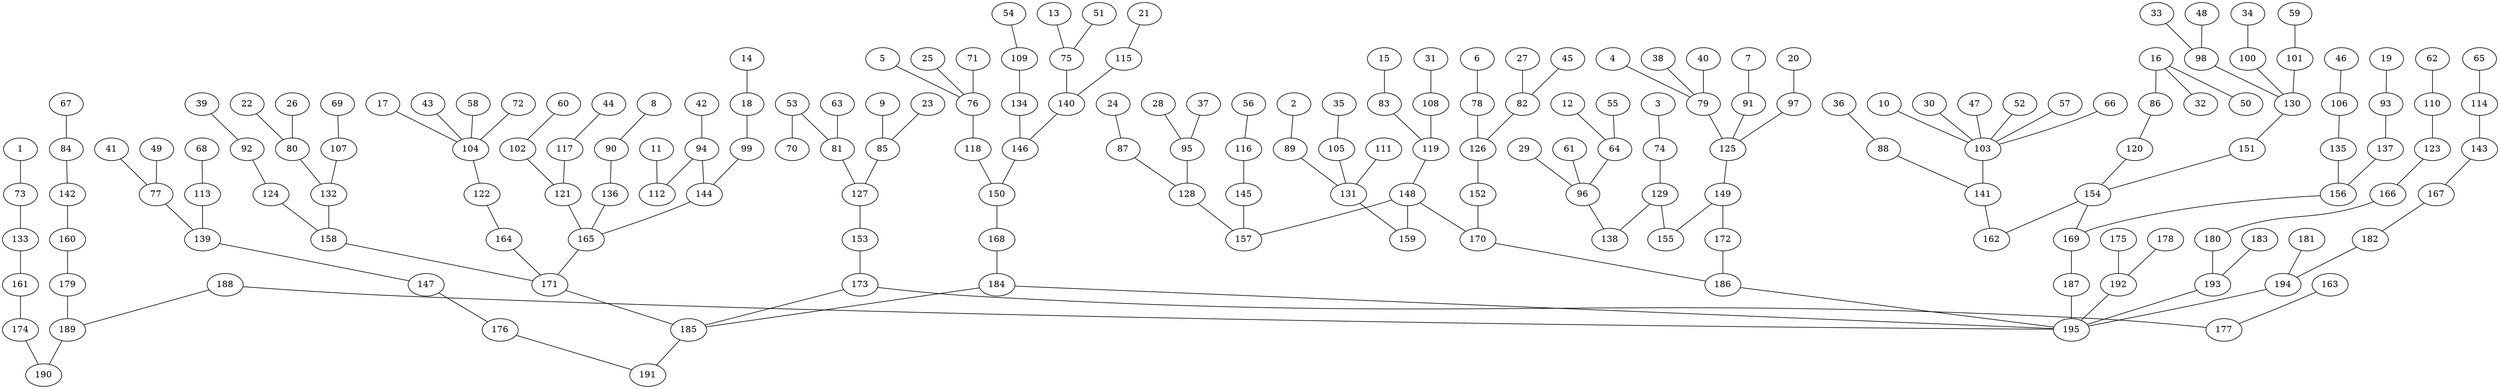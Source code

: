 graph G {
1;
2;
3;
4;
5;
6;
7;
8;
9;
10;
11;
12;
13;
14;
15;
16;
17;
18;
19;
20;
21;
22;
23;
24;
25;
26;
27;
28;
29;
30;
31;
32;
33;
34;
35;
36;
37;
38;
39;
40;
41;
42;
43;
44;
45;
46;
47;
48;
49;
50;
51;
52;
53;
54;
55;
56;
57;
58;
59;
60;
61;
62;
63;
64;
65;
66;
67;
68;
69;
70;
71;
72;
73;
74;
75;
76;
77;
78;
79;
80;
81;
82;
83;
84;
85;
86;
87;
88;
89;
90;
91;
92;
93;
94;
95;
96;
97;
98;
99;
100;
101;
102;
103;
104;
105;
106;
107;
108;
109;
110;
111;
112;
113;
114;
115;
116;
117;
118;
119;
120;
121;
122;
123;
124;
125;
126;
127;
128;
129;
130;
131;
132;
133;
134;
135;
136;
137;
138;
139;
140;
141;
142;
143;
144;
145;
146;
147;
148;
149;
150;
151;
152;
153;
154;
155;
156;
157;
158;
159;
160;
161;
162;
163;
164;
165;
166;
167;
168;
169;
170;
171;
172;
173;
174;
175;
176;
177;
178;
179;
180;
181;
182;
183;
184;
185;
186;
187;
188;
189;
190;
191;
192;
193;
194;
195;
1 -- 73 [dir=none];
2 -- 89 [dir=none];
3 -- 74 [dir=none];
4 -- 79 [dir=none];
5 -- 76 [dir=none];
6 -- 78 [dir=none];
7 -- 91 [dir=none];
8 -- 90 [dir=none];
9 -- 85 [dir=none];
10 -- 103 [dir=none];
11 -- 112 [dir=none];
12 -- 64 [dir=none];
13 -- 75 [dir=none];
14 -- 18 [dir=none];
15 -- 83 [dir=none];
16 -- 32 [dir=none];
16 -- 50 [dir=none];
16 -- 86 [dir=none];
17 -- 104 [dir=none];
18 -- 99 [dir=none];
19 -- 93 [dir=none];
20 -- 97 [dir=none];
21 -- 115 [dir=none];
22 -- 80 [dir=none];
23 -- 85 [dir=none];
24 -- 87 [dir=none];
25 -- 76 [dir=none];
26 -- 80 [dir=none];
27 -- 82 [dir=none];
28 -- 95 [dir=none];
29 -- 96 [dir=none];
30 -- 103 [dir=none];
31 -- 108 [dir=none];
33 -- 98 [dir=none];
34 -- 100 [dir=none];
35 -- 105 [dir=none];
36 -- 88 [dir=none];
37 -- 95 [dir=none];
38 -- 79 [dir=none];
39 -- 92 [dir=none];
40 -- 79 [dir=none];
41 -- 77 [dir=none];
42 -- 94 [dir=none];
43 -- 104 [dir=none];
44 -- 117 [dir=none];
45 -- 82 [dir=none];
46 -- 106 [dir=none];
47 -- 103 [dir=none];
48 -- 98 [dir=none];
49 -- 77 [dir=none];
51 -- 75 [dir=none];
52 -- 103 [dir=none];
53 -- 70 [dir=none];
53 -- 81 [dir=none];
54 -- 109 [dir=none];
55 -- 64 [dir=none];
56 -- 116 [dir=none];
57 -- 103 [dir=none];
58 -- 104 [dir=none];
59 -- 101 [dir=none];
60 -- 102 [dir=none];
61 -- 96 [dir=none];
62 -- 110 [dir=none];
63 -- 81 [dir=none];
64 -- 96 [dir=none];
65 -- 114 [dir=none];
66 -- 103 [dir=none];
67 -- 84 [dir=none];
68 -- 113 [dir=none];
69 -- 107 [dir=none];
71 -- 76 [dir=none];
72 -- 104 [dir=none];
73 -- 133 [dir=none];
74 -- 129 [dir=none];
75 -- 140 [dir=none];
76 -- 118 [dir=none];
77 -- 139 [dir=none];
78 -- 126 [dir=none];
79 -- 125 [dir=none];
80 -- 132 [dir=none];
81 -- 127 [dir=none];
82 -- 126 [dir=none];
83 -- 119 [dir=none];
84 -- 142 [dir=none];
85 -- 127 [dir=none];
86 -- 120 [dir=none];
87 -- 128 [dir=none];
88 -- 141 [dir=none];
89 -- 131 [dir=none];
90 -- 136 [dir=none];
91 -- 125 [dir=none];
92 -- 124 [dir=none];
93 -- 137 [dir=none];
94 -- 112 [dir=none];
94 -- 144 [dir=none];
95 -- 128 [dir=none];
96 -- 138 [dir=none];
97 -- 125 [dir=none];
98 -- 130 [dir=none];
99 -- 144 [dir=none];
100 -- 130 [dir=none];
101 -- 130 [dir=none];
102 -- 121 [dir=none];
103 -- 141 [dir=none];
104 -- 122 [dir=none];
105 -- 131 [dir=none];
106 -- 135 [dir=none];
107 -- 132 [dir=none];
108 -- 119 [dir=none];
109 -- 134 [dir=none];
110 -- 123 [dir=none];
111 -- 131 [dir=none];
113 -- 139 [dir=none];
114 -- 143 [dir=none];
115 -- 140 [dir=none];
116 -- 145 [dir=none];
117 -- 121 [dir=none];
118 -- 150 [dir=none];
119 -- 148 [dir=none];
120 -- 154 [dir=none];
121 -- 165 [dir=none];
122 -- 164 [dir=none];
123 -- 166 [dir=none];
124 -- 158 [dir=none];
125 -- 149 [dir=none];
126 -- 152 [dir=none];
127 -- 153 [dir=none];
128 -- 157 [dir=none];
129 -- 138 [dir=none];
129 -- 155 [dir=none];
130 -- 151 [dir=none];
131 -- 159 [dir=none];
132 -- 158 [dir=none];
133 -- 161 [dir=none];
134 -- 146 [dir=none];
135 -- 156 [dir=none];
136 -- 165 [dir=none];
137 -- 156 [dir=none];
139 -- 147 [dir=none];
140 -- 146 [dir=none];
141 -- 162 [dir=none];
142 -- 160 [dir=none];
143 -- 167 [dir=none];
144 -- 165 [dir=none];
145 -- 157 [dir=none];
146 -- 150 [dir=none];
147 -- 176 [dir=none];
148 -- 157 [dir=none];
148 -- 159 [dir=none];
148 -- 170 [dir=none];
149 -- 155 [dir=none];
149 -- 172 [dir=none];
150 -- 168 [dir=none];
151 -- 154 [dir=none];
152 -- 170 [dir=none];
153 -- 173 [dir=none];
154 -- 162 [dir=none];
154 -- 169 [dir=none];
156 -- 169 [dir=none];
158 -- 171 [dir=none];
160 -- 179 [dir=none];
161 -- 174 [dir=none];
163 -- 177 [dir=none];
164 -- 171 [dir=none];
165 -- 171 [dir=none];
166 -- 180 [dir=none];
167 -- 182 [dir=none];
168 -- 184 [dir=none];
169 -- 187 [dir=none];
170 -- 186 [dir=none];
171 -- 185 [dir=none];
172 -- 186 [dir=none];
173 -- 177 [dir=none];
173 -- 185 [dir=none];
174 -- 190 [dir=none];
175 -- 192 [dir=none];
176 -- 191 [dir=none];
178 -- 192 [dir=none];
179 -- 189 [dir=none];
180 -- 193 [dir=none];
181 -- 194 [dir=none];
182 -- 194 [dir=none];
183 -- 193 [dir=none];
184 -- 185 [dir=none];
184 -- 195 [dir=none];
185 -- 191 [dir=none];
186 -- 195 [dir=none];
187 -- 195 [dir=none];
188 -- 189 [dir=none];
188 -- 195 [dir=none];
189 -- 190 [dir=none];
192 -- 195 [dir=none];
193 -- 195 [dir=none];
194 -- 195 [dir=none];
}